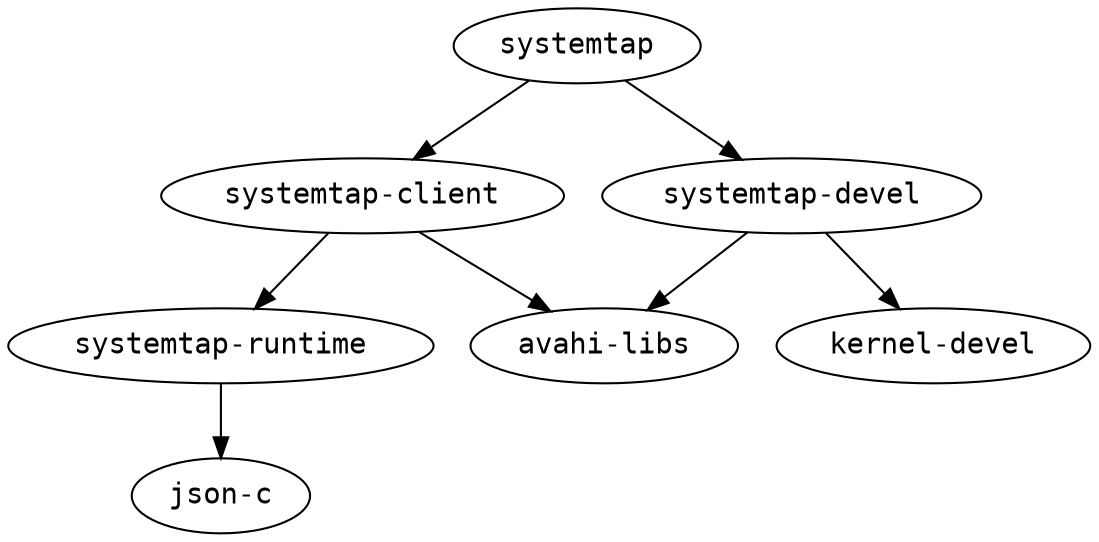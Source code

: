 strict digraph G {
node [fontname=monospace];
  "systemtap-client" -> "avahi-libs";
  "systemtap-client" -> "systemtap-runtime";
  "systemtap-devel" -> "avahi-libs";
  "systemtap-devel" -> "kernel-devel";
  "systemtap-runtime" -> "json-c";
  "systemtap" -> "systemtap-client";
  "systemtap" -> "systemtap-devel";
}

